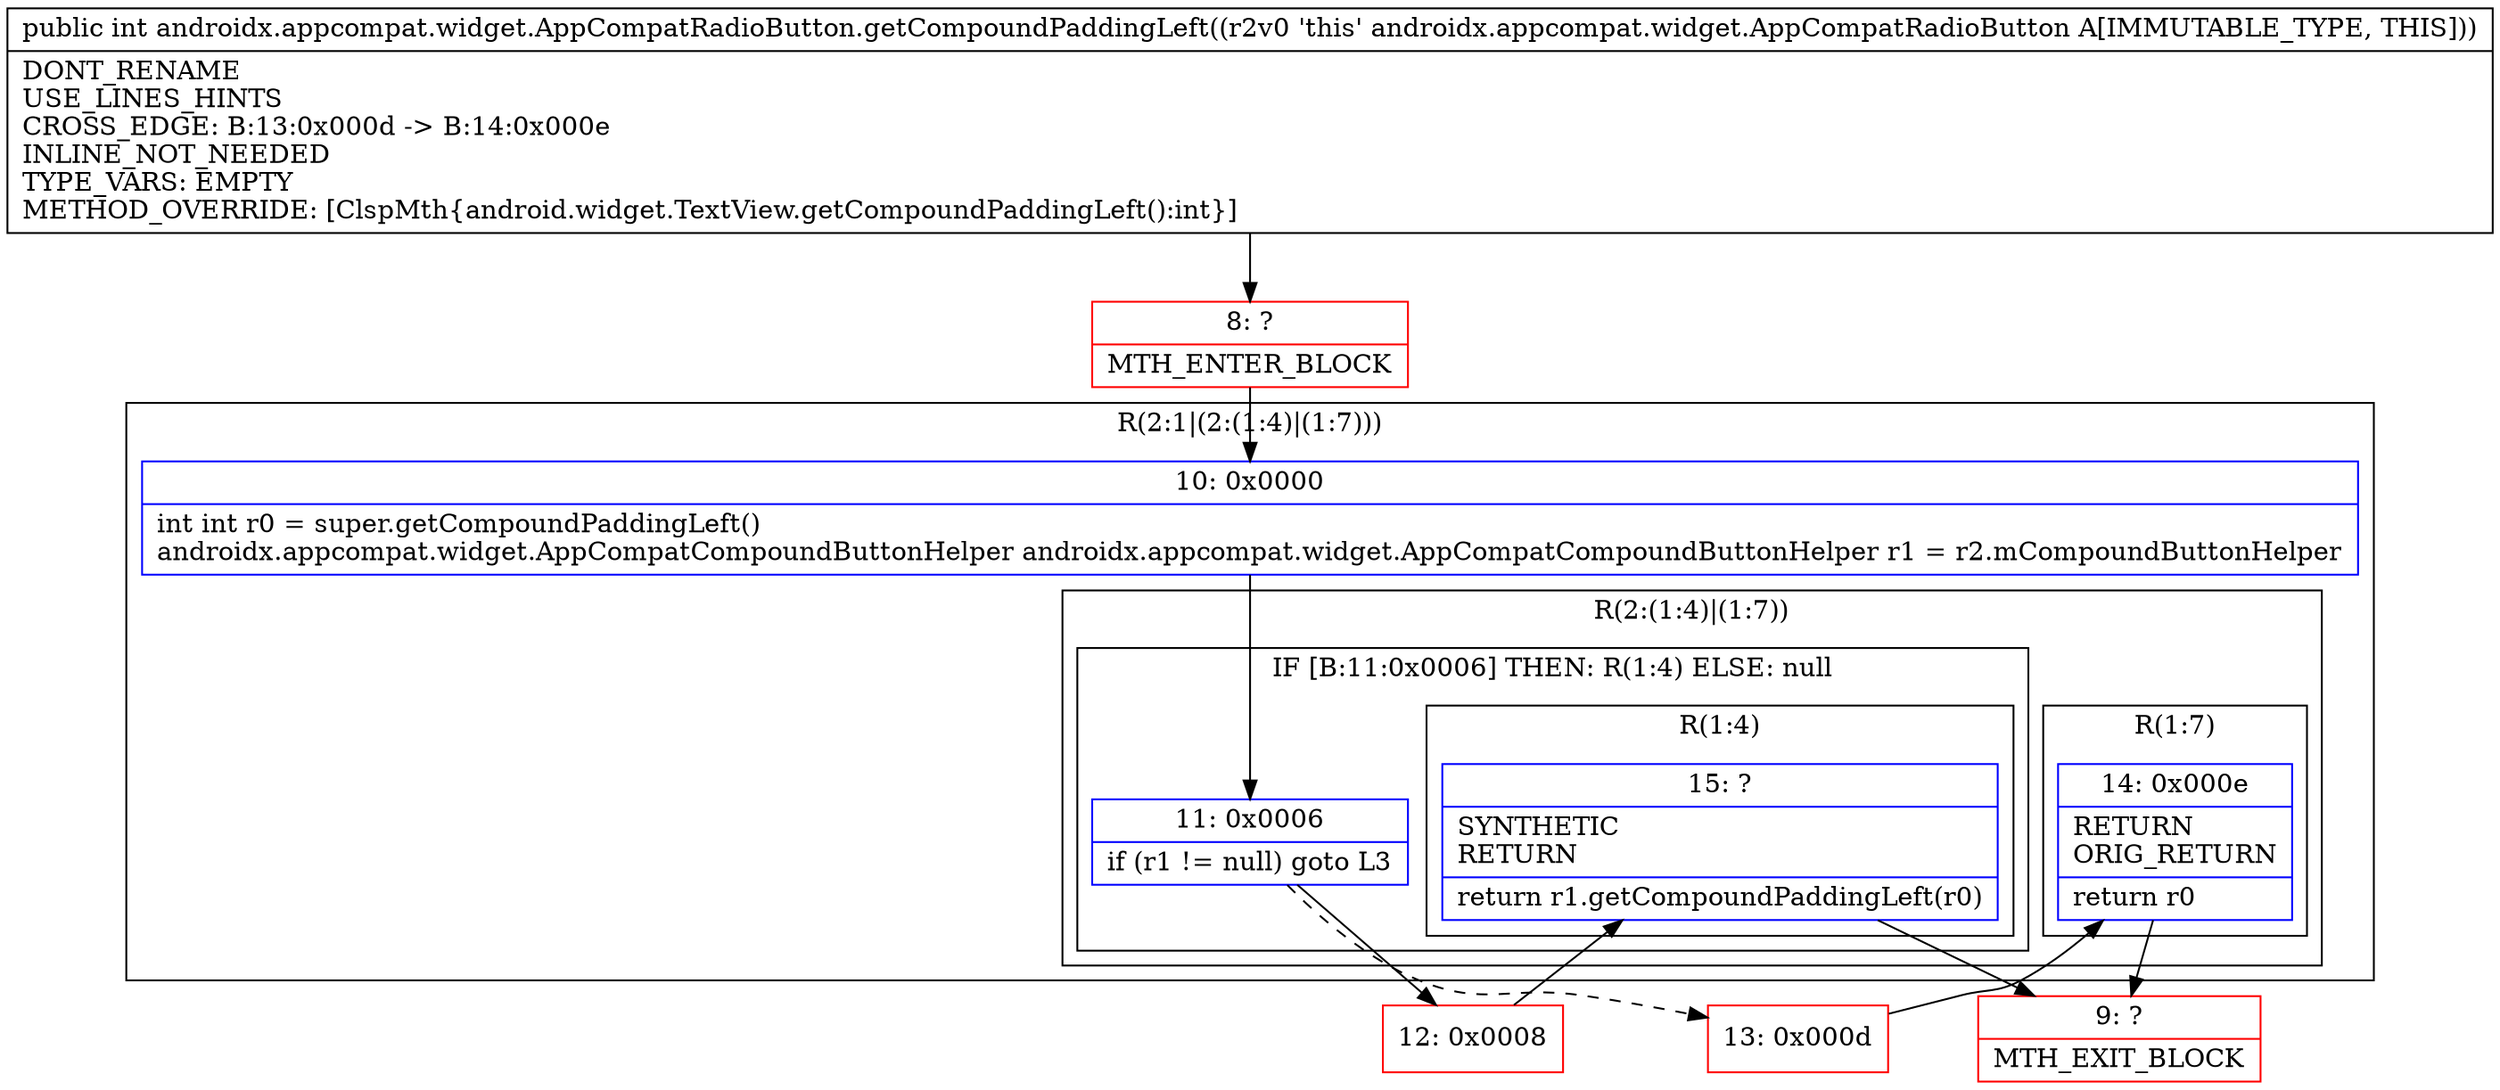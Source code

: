 digraph "CFG forandroidx.appcompat.widget.AppCompatRadioButton.getCompoundPaddingLeft()I" {
subgraph cluster_Region_81508542 {
label = "R(2:1|(2:(1:4)|(1:7)))";
node [shape=record,color=blue];
Node_10 [shape=record,label="{10\:\ 0x0000|int int r0 = super.getCompoundPaddingLeft()\landroidx.appcompat.widget.AppCompatCompoundButtonHelper androidx.appcompat.widget.AppCompatCompoundButtonHelper r1 = r2.mCompoundButtonHelper\l}"];
subgraph cluster_Region_316211253 {
label = "R(2:(1:4)|(1:7))";
node [shape=record,color=blue];
subgraph cluster_IfRegion_1900520750 {
label = "IF [B:11:0x0006] THEN: R(1:4) ELSE: null";
node [shape=record,color=blue];
Node_11 [shape=record,label="{11\:\ 0x0006|if (r1 != null) goto L3\l}"];
subgraph cluster_Region_794415173 {
label = "R(1:4)";
node [shape=record,color=blue];
Node_15 [shape=record,label="{15\:\ ?|SYNTHETIC\lRETURN\l|return r1.getCompoundPaddingLeft(r0)\l}"];
}
}
subgraph cluster_Region_679561088 {
label = "R(1:7)";
node [shape=record,color=blue];
Node_14 [shape=record,label="{14\:\ 0x000e|RETURN\lORIG_RETURN\l|return r0\l}"];
}
}
}
Node_8 [shape=record,color=red,label="{8\:\ ?|MTH_ENTER_BLOCK\l}"];
Node_12 [shape=record,color=red,label="{12\:\ 0x0008}"];
Node_9 [shape=record,color=red,label="{9\:\ ?|MTH_EXIT_BLOCK\l}"];
Node_13 [shape=record,color=red,label="{13\:\ 0x000d}"];
MethodNode[shape=record,label="{public int androidx.appcompat.widget.AppCompatRadioButton.getCompoundPaddingLeft((r2v0 'this' androidx.appcompat.widget.AppCompatRadioButton A[IMMUTABLE_TYPE, THIS]))  | DONT_RENAME\lUSE_LINES_HINTS\lCROSS_EDGE: B:13:0x000d \-\> B:14:0x000e\lINLINE_NOT_NEEDED\lTYPE_VARS: EMPTY\lMETHOD_OVERRIDE: [ClspMth\{android.widget.TextView.getCompoundPaddingLeft():int\}]\l}"];
MethodNode -> Node_8;Node_10 -> Node_11;
Node_11 -> Node_12;
Node_11 -> Node_13[style=dashed];
Node_15 -> Node_9;
Node_14 -> Node_9;
Node_8 -> Node_10;
Node_12 -> Node_15;
Node_13 -> Node_14;
}

